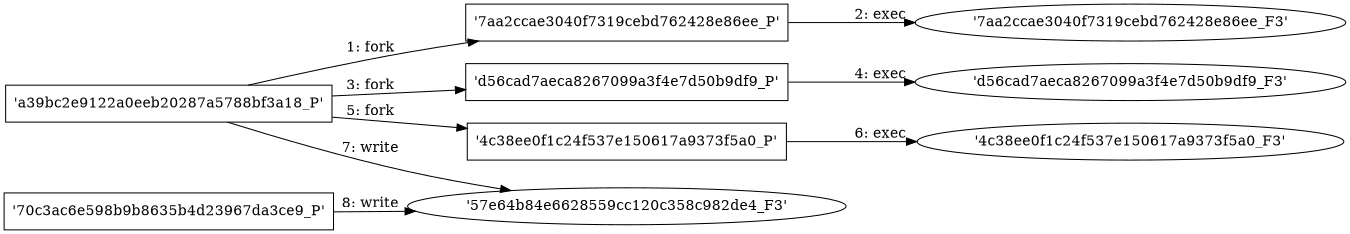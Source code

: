 digraph "D:\Learning\Paper\apt\基于CTI的攻击预警\Dataset\攻击图\ASGfromALLCTI\Threat Round Up for Oct 6 - Oct 13.dot" {
rankdir="LR"
size="9"
fixedsize="false"
splines="true"
nodesep=0.3
ranksep=0
fontsize=10
overlap="scalexy"
engine= "neato"
	"'a39bc2e9122a0eeb20287a5788bf3a18_P'" [node_type=Process shape=box]
	"'7aa2ccae3040f7319cebd762428e86ee_P'" [node_type=Process shape=box]
	"'a39bc2e9122a0eeb20287a5788bf3a18_P'" -> "'7aa2ccae3040f7319cebd762428e86ee_P'" [label="1: fork"]
	"'7aa2ccae3040f7319cebd762428e86ee_P'" [node_type=Process shape=box]
	"'7aa2ccae3040f7319cebd762428e86ee_F3'" [node_type=File shape=ellipse]
	"'7aa2ccae3040f7319cebd762428e86ee_P'" -> "'7aa2ccae3040f7319cebd762428e86ee_F3'" [label="2: exec"]
	"'a39bc2e9122a0eeb20287a5788bf3a18_P'" [node_type=Process shape=box]
	"'d56cad7aeca8267099a3f4e7d50b9df9_P'" [node_type=Process shape=box]
	"'a39bc2e9122a0eeb20287a5788bf3a18_P'" -> "'d56cad7aeca8267099a3f4e7d50b9df9_P'" [label="3: fork"]
	"'d56cad7aeca8267099a3f4e7d50b9df9_P'" [node_type=Process shape=box]
	"'d56cad7aeca8267099a3f4e7d50b9df9_F3'" [node_type=File shape=ellipse]
	"'d56cad7aeca8267099a3f4e7d50b9df9_P'" -> "'d56cad7aeca8267099a3f4e7d50b9df9_F3'" [label="4: exec"]
	"'a39bc2e9122a0eeb20287a5788bf3a18_P'" [node_type=Process shape=box]
	"'4c38ee0f1c24f537e150617a9373f5a0_P'" [node_type=Process shape=box]
	"'a39bc2e9122a0eeb20287a5788bf3a18_P'" -> "'4c38ee0f1c24f537e150617a9373f5a0_P'" [label="5: fork"]
	"'4c38ee0f1c24f537e150617a9373f5a0_P'" [node_type=Process shape=box]
	"'4c38ee0f1c24f537e150617a9373f5a0_F3'" [node_type=File shape=ellipse]
	"'4c38ee0f1c24f537e150617a9373f5a0_P'" -> "'4c38ee0f1c24f537e150617a9373f5a0_F3'" [label="6: exec"]
	"'57e64b84e6628559cc120c358c982de4_F3'" [node_type=file shape=ellipse]
	"'a39bc2e9122a0eeb20287a5788bf3a18_P'" [node_type=Process shape=box]
	"'a39bc2e9122a0eeb20287a5788bf3a18_P'" -> "'57e64b84e6628559cc120c358c982de4_F3'" [label="7: write"]
	"'57e64b84e6628559cc120c358c982de4_F3'" [node_type=file shape=ellipse]
	"'70c3ac6e598b9b8635b4d23967da3ce9_P'" [node_type=Process shape=box]
	"'70c3ac6e598b9b8635b4d23967da3ce9_P'" -> "'57e64b84e6628559cc120c358c982de4_F3'" [label="8: write"]
}
